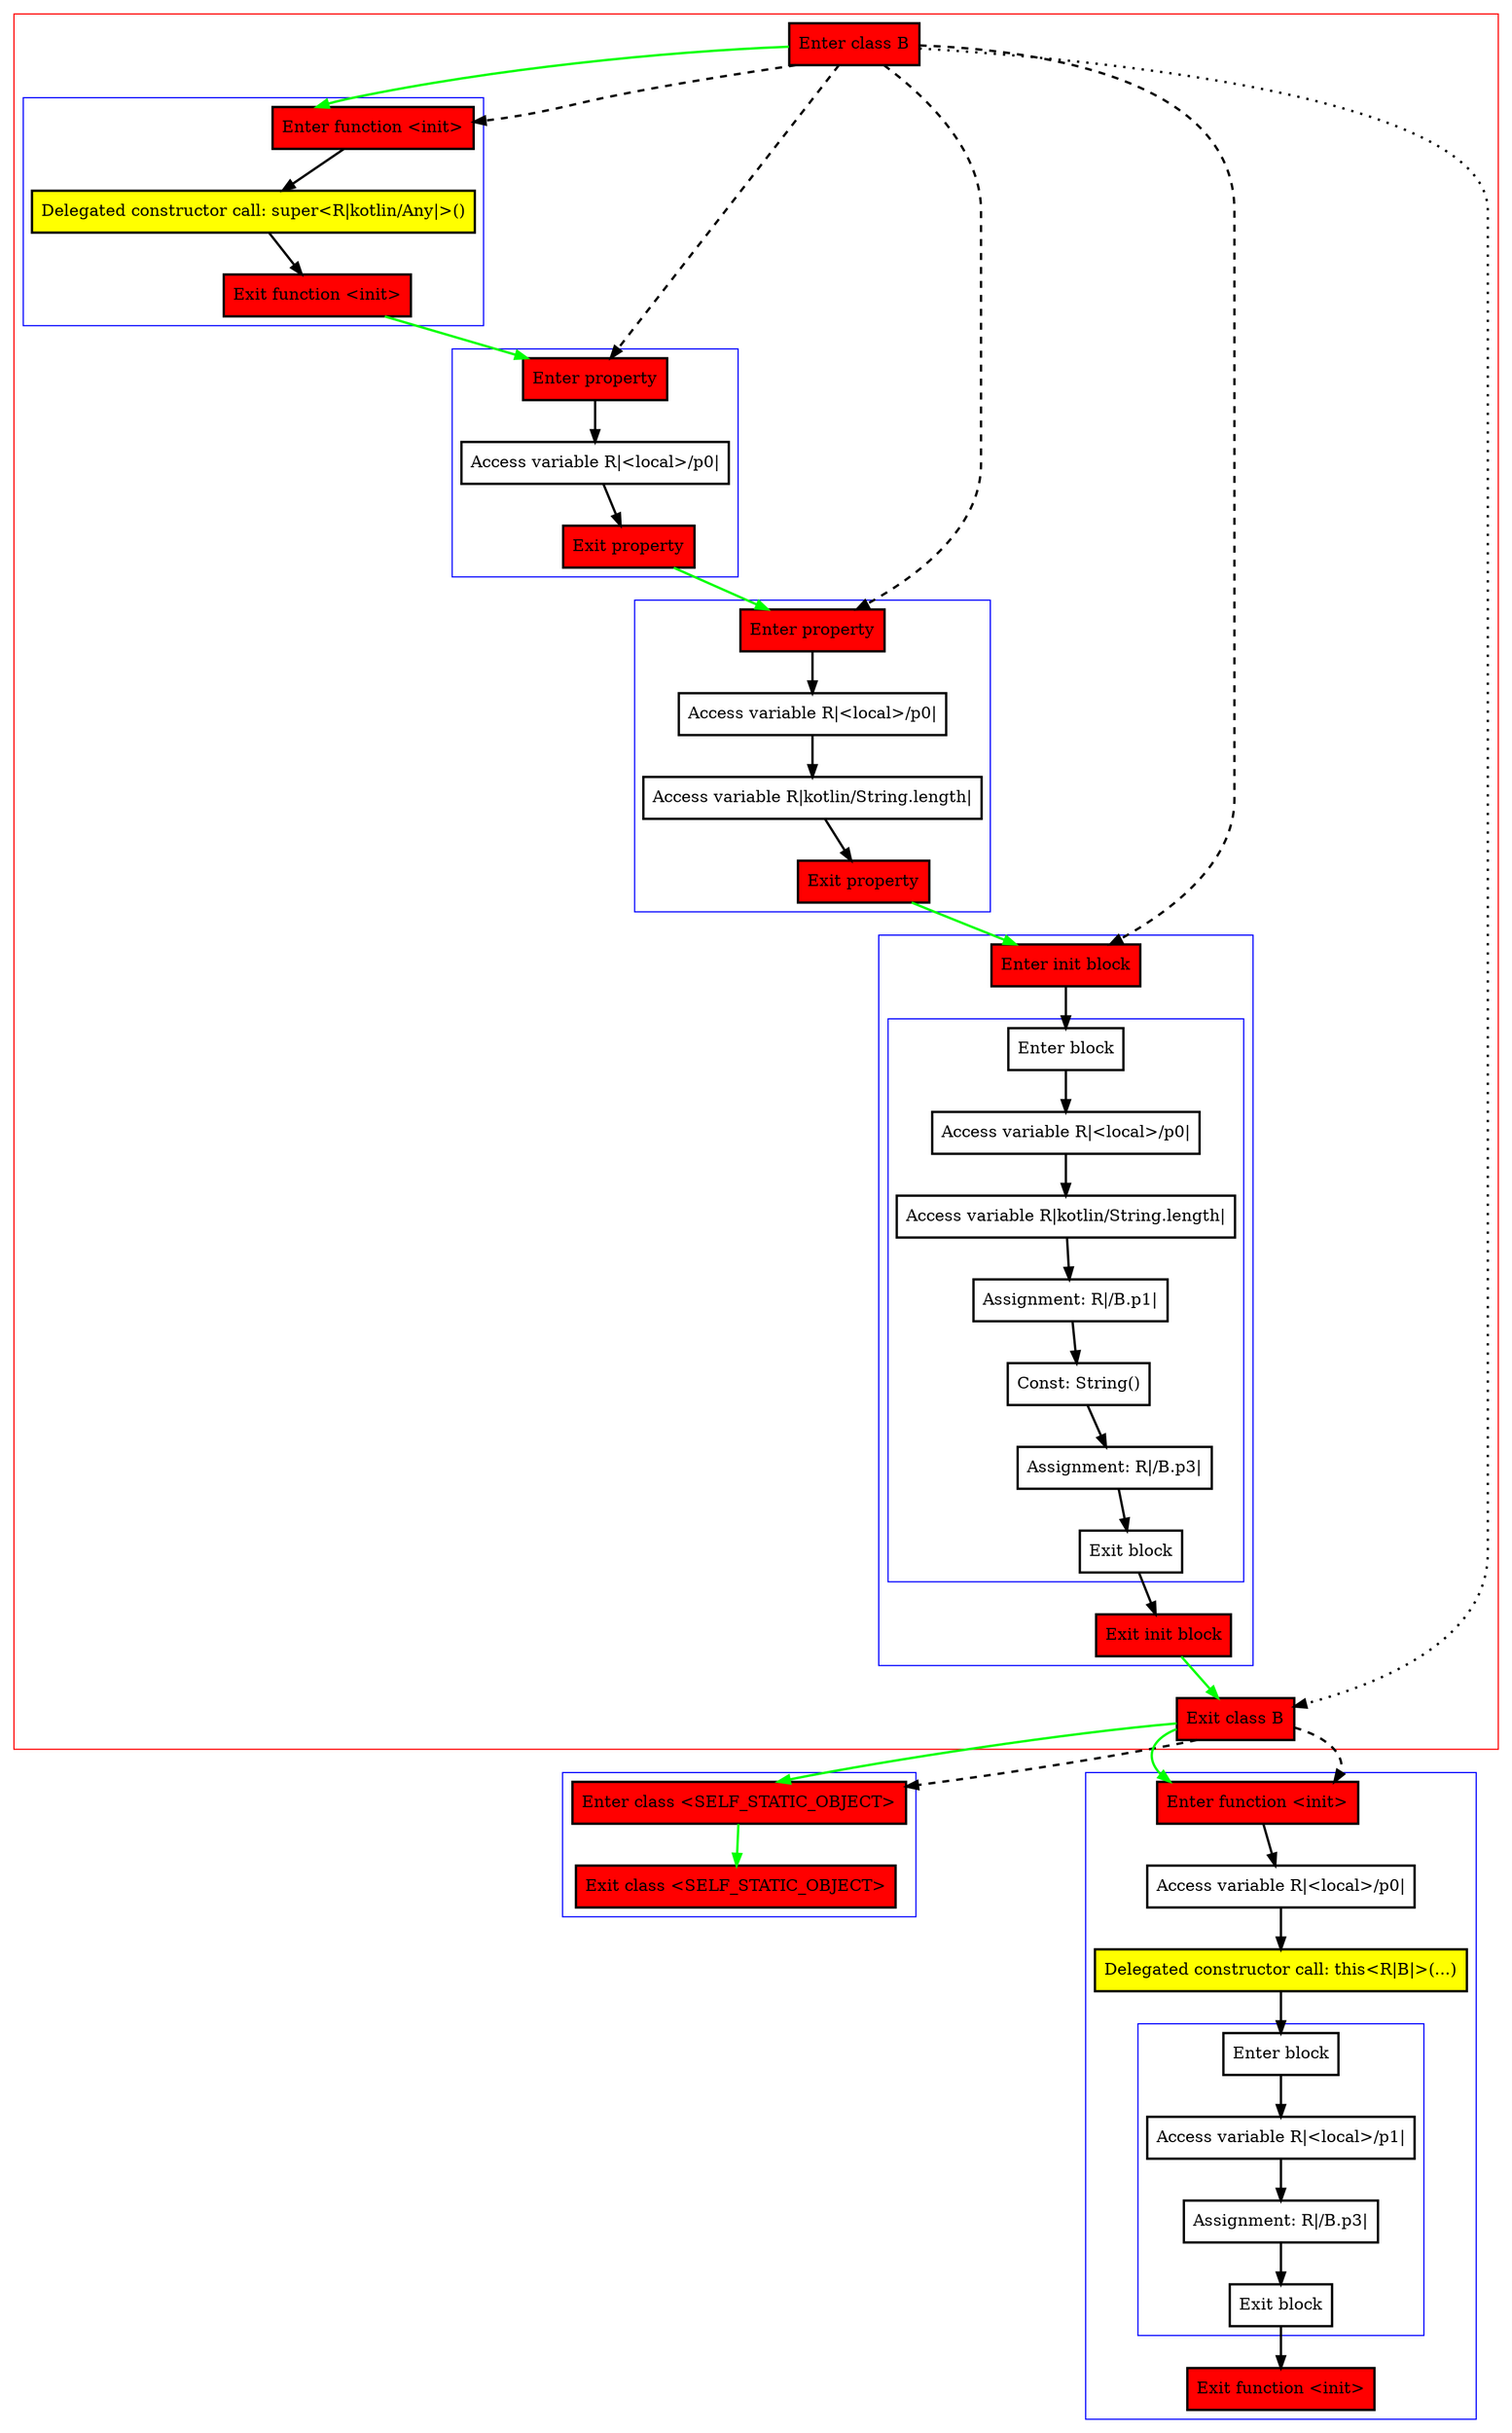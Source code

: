 digraph secondaryConstructorCfg_kt {
    graph [nodesep=3]
    node [shape=box penwidth=2]
    edge [penwidth=2]

    subgraph cluster_0 {
        color=red
        0 [label="Enter class B" style="filled" fillcolor=red];
        subgraph cluster_1 {
            color=blue
            1 [label="Enter function <init>" style="filled" fillcolor=red];
            2 [label="Delegated constructor call: super<R|kotlin/Any|>()" style="filled" fillcolor=yellow];
            3 [label="Exit function <init>" style="filled" fillcolor=red];
        }
        subgraph cluster_2 {
            color=blue
            4 [label="Enter property" style="filled" fillcolor=red];
            5 [label="Access variable R|<local>/p0|"];
            6 [label="Exit property" style="filled" fillcolor=red];
        }
        subgraph cluster_3 {
            color=blue
            7 [label="Enter property" style="filled" fillcolor=red];
            8 [label="Access variable R|<local>/p0|"];
            9 [label="Access variable R|kotlin/String.length|"];
            10 [label="Exit property" style="filled" fillcolor=red];
        }
        subgraph cluster_4 {
            color=blue
            11 [label="Enter init block" style="filled" fillcolor=red];
            subgraph cluster_5 {
                color=blue
                12 [label="Enter block"];
                13 [label="Access variable R|<local>/p0|"];
                14 [label="Access variable R|kotlin/String.length|"];
                15 [label="Assignment: R|/B.p1|"];
                16 [label="Const: String()"];
                17 [label="Assignment: R|/B.p3|"];
                18 [label="Exit block"];
            }
            19 [label="Exit init block" style="filled" fillcolor=red];
        }
        20 [label="Exit class B" style="filled" fillcolor=red];
    }
    subgraph cluster_6 {
        color=blue
        21 [label="Enter class <SELF_STATIC_OBJECT>" style="filled" fillcolor=red];
        22 [label="Exit class <SELF_STATIC_OBJECT>" style="filled" fillcolor=red];
    }
    subgraph cluster_7 {
        color=blue
        23 [label="Enter function <init>" style="filled" fillcolor=red];
        24 [label="Access variable R|<local>/p0|"];
        25 [label="Delegated constructor call: this<R|B|>(...)" style="filled" fillcolor=yellow];
        subgraph cluster_8 {
            color=blue
            26 [label="Enter block"];
            27 [label="Access variable R|<local>/p1|"];
            28 [label="Assignment: R|/B.p3|"];
            29 [label="Exit block"];
        }
        30 [label="Exit function <init>" style="filled" fillcolor=red];
    }
    0 -> {1} [color=green];
    0 -> {20} [style=dotted];
    0 -> {1 4 7 11} [style=dashed];
    1 -> {2};
    2 -> {3};
    3 -> {4} [color=green];
    4 -> {5};
    5 -> {6};
    6 -> {7} [color=green];
    7 -> {8};
    8 -> {9};
    9 -> {10};
    10 -> {11} [color=green];
    11 -> {12};
    12 -> {13};
    13 -> {14};
    14 -> {15};
    15 -> {16};
    16 -> {17};
    17 -> {18};
    18 -> {19};
    19 -> {20} [color=green];
    20 -> {21 23} [color=green];
    20 -> {21 23} [style=dashed];
    21 -> {22} [color=green];
    23 -> {24};
    24 -> {25};
    25 -> {26};
    26 -> {27};
    27 -> {28};
    28 -> {29};
    29 -> {30};

}
